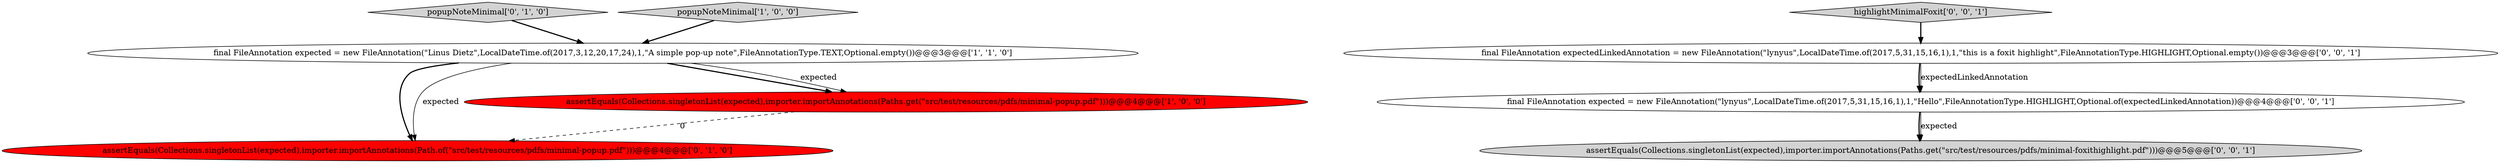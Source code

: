 digraph {
3 [style = filled, label = "assertEquals(Collections.singletonList(expected),importer.importAnnotations(Path.of(\"src/test/resources/pdfs/minimal-popup.pdf\")))@@@4@@@['0', '1', '0']", fillcolor = red, shape = ellipse image = "AAA1AAABBB2BBB"];
4 [style = filled, label = "popupNoteMinimal['0', '1', '0']", fillcolor = lightgray, shape = diamond image = "AAA0AAABBB2BBB"];
2 [style = filled, label = "popupNoteMinimal['1', '0', '0']", fillcolor = lightgray, shape = diamond image = "AAA0AAABBB1BBB"];
0 [style = filled, label = "assertEquals(Collections.singletonList(expected),importer.importAnnotations(Paths.get(\"src/test/resources/pdfs/minimal-popup.pdf\")))@@@4@@@['1', '0', '0']", fillcolor = red, shape = ellipse image = "AAA1AAABBB1BBB"];
8 [style = filled, label = "highlightMinimalFoxit['0', '0', '1']", fillcolor = lightgray, shape = diamond image = "AAA0AAABBB3BBB"];
5 [style = filled, label = "final FileAnnotation expected = new FileAnnotation(\"lynyus\",LocalDateTime.of(2017,5,31,15,16,1),1,\"Hello\",FileAnnotationType.HIGHLIGHT,Optional.of(expectedLinkedAnnotation))@@@4@@@['0', '0', '1']", fillcolor = white, shape = ellipse image = "AAA0AAABBB3BBB"];
1 [style = filled, label = "final FileAnnotation expected = new FileAnnotation(\"Linus Dietz\",LocalDateTime.of(2017,3,12,20,17,24),1,\"A simple pop-up note\",FileAnnotationType.TEXT,Optional.empty())@@@3@@@['1', '1', '0']", fillcolor = white, shape = ellipse image = "AAA0AAABBB1BBB"];
6 [style = filled, label = "final FileAnnotation expectedLinkedAnnotation = new FileAnnotation(\"lynyus\",LocalDateTime.of(2017,5,31,15,16,1),1,\"this is a foxit highlight\",FileAnnotationType.HIGHLIGHT,Optional.empty())@@@3@@@['0', '0', '1']", fillcolor = white, shape = ellipse image = "AAA0AAABBB3BBB"];
7 [style = filled, label = "assertEquals(Collections.singletonList(expected),importer.importAnnotations(Paths.get(\"src/test/resources/pdfs/minimal-foxithighlight.pdf\")))@@@5@@@['0', '0', '1']", fillcolor = lightgray, shape = ellipse image = "AAA0AAABBB3BBB"];
1->3 [style = bold, label=""];
5->7 [style = bold, label=""];
6->5 [style = bold, label=""];
4->1 [style = bold, label=""];
8->6 [style = bold, label=""];
0->3 [style = dashed, label="0"];
1->0 [style = bold, label=""];
6->5 [style = solid, label="expectedLinkedAnnotation"];
2->1 [style = bold, label=""];
5->7 [style = solid, label="expected"];
1->3 [style = solid, label="expected"];
1->0 [style = solid, label="expected"];
}
